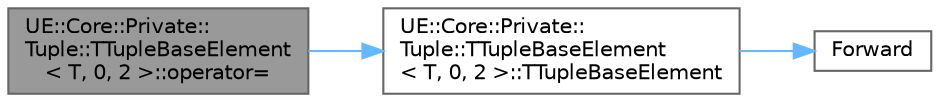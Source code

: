 digraph "UE::Core::Private::Tuple::TTupleBaseElement&lt; T, 0, 2 &gt;::operator="
{
 // INTERACTIVE_SVG=YES
 // LATEX_PDF_SIZE
  bgcolor="transparent";
  edge [fontname=Helvetica,fontsize=10,labelfontname=Helvetica,labelfontsize=10];
  node [fontname=Helvetica,fontsize=10,shape=box,height=0.2,width=0.4];
  rankdir="LR";
  Node1 [id="Node000001",label="UE::Core::Private::\lTuple::TTupleBaseElement\l\< T, 0, 2 \>::operator=",height=0.2,width=0.4,color="gray40", fillcolor="grey60", style="filled", fontcolor="black",tooltip=" "];
  Node1 -> Node2 [id="edge1_Node000001_Node000002",color="steelblue1",style="solid",tooltip=" "];
  Node2 [id="Node000002",label="UE::Core::Private::\lTuple::TTupleBaseElement\l\< T, 0, 2 \>::TTupleBaseElement",height=0.2,width=0.4,color="grey40", fillcolor="white", style="filled",URL="$d8/d9f/structUE_1_1Core_1_1Private_1_1Tuple_1_1TTupleBaseElement_3_01T_00_010_00_012_01_4.html#a73b6a982c61109d235a2a7981d31930f",tooltip=" "];
  Node2 -> Node3 [id="edge2_Node000002_Node000003",color="steelblue1",style="solid",tooltip=" "];
  Node3 [id="Node000003",label="Forward",height=0.2,width=0.4,color="grey40", fillcolor="white", style="filled",URL="$d4/d24/UnrealTemplate_8h.html#a68f280c1d561a8899a1e9e3ea8405d00",tooltip="Forward will cast a reference to an rvalue reference."];
}
